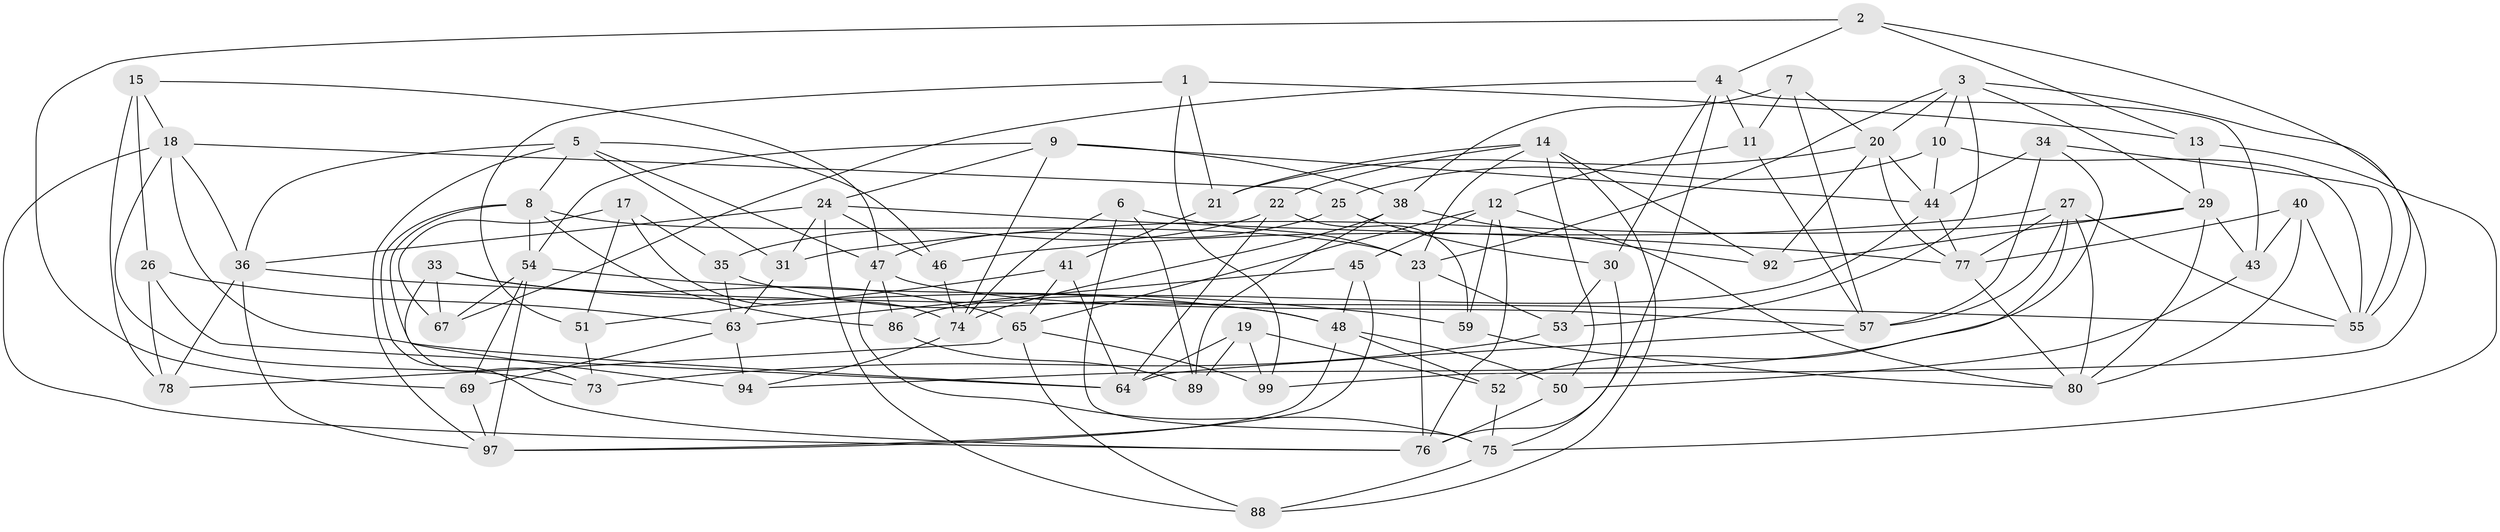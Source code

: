 // Generated by graph-tools (version 1.1) at 2025/24/03/03/25 07:24:24]
// undirected, 69 vertices, 167 edges
graph export_dot {
graph [start="1"]
  node [color=gray90,style=filled];
  1;
  2;
  3 [super="+61"];
  4 [super="+60"];
  5 [super="+66"];
  6;
  7;
  8 [super="+28"];
  9 [super="+16"];
  10;
  11;
  12 [super="+72"];
  13;
  14 [super="+37"];
  15;
  17;
  18 [super="+39"];
  19;
  20 [super="+32"];
  21;
  22;
  23 [super="+93"];
  24 [super="+71"];
  25;
  26;
  27 [super="+68"];
  29 [super="+42"];
  30;
  31;
  33;
  34;
  35;
  36 [super="+90"];
  38 [super="+70"];
  40;
  41;
  43;
  44 [super="+56"];
  45;
  46;
  47 [super="+58"];
  48 [super="+49"];
  50;
  51;
  52;
  53;
  54 [super="+81"];
  55 [super="+62"];
  57 [super="+84"];
  59;
  63 [super="+83"];
  64 [super="+95"];
  65 [super="+85"];
  67;
  69;
  73;
  74 [super="+96"];
  75 [super="+79"];
  76 [super="+82"];
  77 [super="+87"];
  78;
  80 [super="+91"];
  86;
  88;
  89;
  92;
  94;
  97 [super="+98"];
  99;
  1 -- 21;
  1 -- 13;
  1 -- 51;
  1 -- 99;
  2 -- 69;
  2 -- 13;
  2 -- 4;
  2 -- 55;
  3 -- 10;
  3 -- 53;
  3 -- 23;
  3 -- 99;
  3 -- 20;
  3 -- 29;
  4 -- 67;
  4 -- 30;
  4 -- 11;
  4 -- 43;
  4 -- 76;
  5 -- 97;
  5 -- 8;
  5 -- 46;
  5 -- 31;
  5 -- 36;
  5 -- 47;
  6 -- 89;
  6 -- 75;
  6 -- 23;
  6 -- 74;
  7 -- 57;
  7 -- 11;
  7 -- 20;
  7 -- 38;
  8 -- 94;
  8 -- 86;
  8 -- 54;
  8 -- 23;
  8 -- 76;
  9 -- 38 [weight=2];
  9 -- 44;
  9 -- 54;
  9 -- 24;
  9 -- 74;
  10 -- 25;
  10 -- 55;
  10 -- 44;
  11 -- 57;
  11 -- 12;
  12 -- 45;
  12 -- 80;
  12 -- 59;
  12 -- 65;
  12 -- 76;
  13 -- 29;
  13 -- 75;
  14 -- 23;
  14 -- 22;
  14 -- 88;
  14 -- 50;
  14 -- 92;
  14 -- 21;
  15 -- 78;
  15 -- 47;
  15 -- 26;
  15 -- 18;
  17 -- 51;
  17 -- 35;
  17 -- 67;
  17 -- 74;
  18 -- 73;
  18 -- 64;
  18 -- 25;
  18 -- 36;
  18 -- 76;
  19 -- 52;
  19 -- 64;
  19 -- 89;
  19 -- 99;
  20 -- 92;
  20 -- 21;
  20 -- 44;
  20 -- 77;
  21 -- 41;
  22 -- 35;
  22 -- 59;
  22 -- 64;
  23 -- 76;
  23 -- 53;
  24 -- 36;
  24 -- 88;
  24 -- 46;
  24 -- 31;
  24 -- 77;
  25 -- 47;
  25 -- 30;
  26 -- 63;
  26 -- 78;
  26 -- 64;
  27 -- 80;
  27 -- 77;
  27 -- 57;
  27 -- 52;
  27 -- 46;
  27 -- 55;
  29 -- 43;
  29 -- 31;
  29 -- 92;
  29 -- 80;
  30 -- 75;
  30 -- 53;
  31 -- 63;
  33 -- 67;
  33 -- 65;
  33 -- 73;
  33 -- 48;
  34 -- 57;
  34 -- 94;
  34 -- 55;
  34 -- 44;
  35 -- 48;
  35 -- 63;
  36 -- 78;
  36 -- 97;
  36 -- 55;
  38 -- 74;
  38 -- 89;
  38 -- 92;
  40 -- 80;
  40 -- 77;
  40 -- 43;
  40 -- 55;
  41 -- 51;
  41 -- 65;
  41 -- 64;
  43 -- 50;
  44 -- 86;
  44 -- 77;
  45 -- 97;
  45 -- 63;
  45 -- 48;
  46 -- 74;
  47 -- 75;
  47 -- 57;
  47 -- 86;
  48 -- 52;
  48 -- 97;
  48 -- 50;
  50 -- 76;
  51 -- 73;
  52 -- 75;
  53 -- 73;
  54 -- 67;
  54 -- 69;
  54 -- 59;
  54 -- 97;
  57 -- 64;
  59 -- 80;
  63 -- 69;
  63 -- 94;
  65 -- 88;
  65 -- 99;
  65 -- 78;
  69 -- 97;
  74 -- 94;
  75 -- 88;
  77 -- 80;
  86 -- 89;
}
